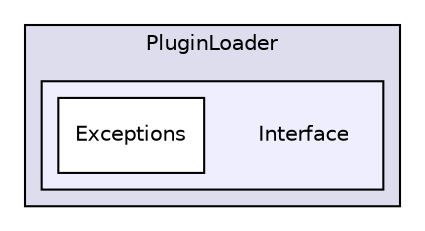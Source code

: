 digraph "D:/Work/Programmieren/Java/D-MARLA/Implementation/R_Components/PluginLoader/src/PluginLoader/Interface" {
  compound=true
  node [ fontsize="10", fontname="Helvetica"];
  edge [ labelfontsize="10", labelfontname="Helvetica"];
  subgraph clusterdir_4e6bcb78990bd1af2deaf6d974f51128 {
    graph [ bgcolor="#ddddee", pencolor="black", label="PluginLoader" fontname="Helvetica", fontsize="10", URL="dir_4e6bcb78990bd1af2deaf6d974f51128.html"]
  subgraph clusterdir_7dc1c21f35e6bee3a1e557210e0a80ce {
    graph [ bgcolor="#eeeeff", pencolor="black", label="" URL="dir_7dc1c21f35e6bee3a1e557210e0a80ce.html"];
    dir_7dc1c21f35e6bee3a1e557210e0a80ce [shape=plaintext label="Interface"];
    dir_a145d31d43f51161477b0aeaccf01041 [shape=box label="Exceptions" color="black" fillcolor="white" style="filled" URL="dir_a145d31d43f51161477b0aeaccf01041.html"];
  }
  }
}
